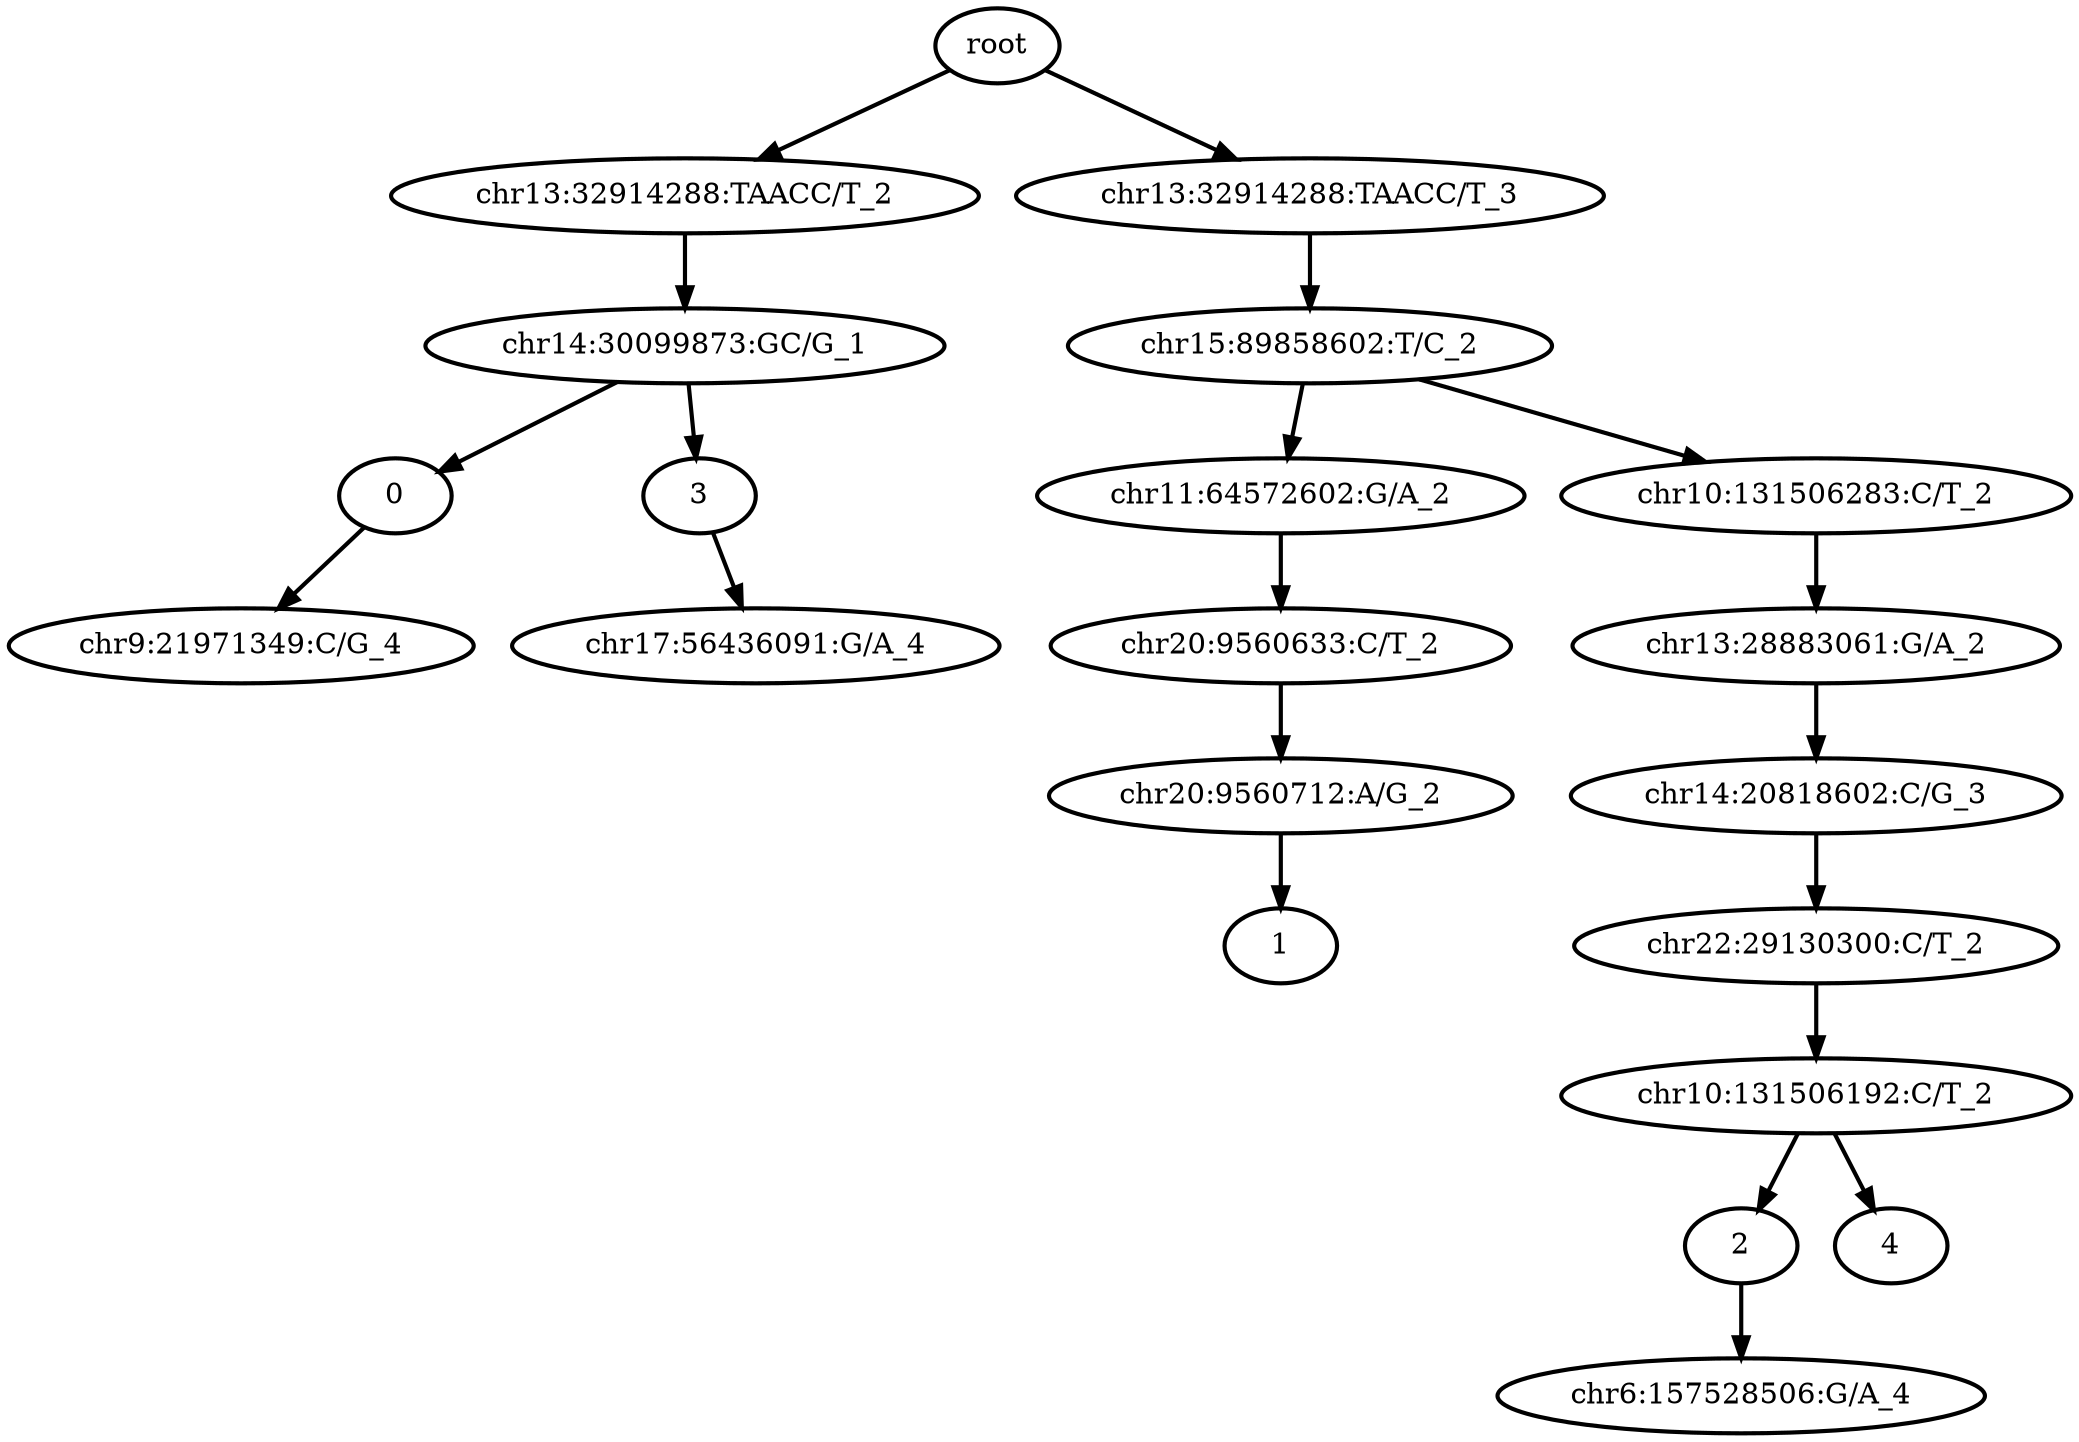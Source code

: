 digraph N {
	overlap="false"
	rankdir="TB"
	0 [label="root", style="bold"];
	1 [label="chr13:32914288:TAACC/T_2", style="bold"];
	2 [label="chr14:30099873:GC/G_1", style="bold"];
	3 [label="0", style="bold"];
	4 [label="chr13:32914288:TAACC/T_3", style="bold"];
	5 [label="chr15:89858602:T/C_2", style="bold"];
	6 [label="chr11:64572602:G/A_2", style="bold"];
	7 [label="chr20:9560633:C/T_2", style="bold"];
	8 [label="chr20:9560712:A/G_2", style="bold"];
	9 [label="1", style="bold"];
	10 [label="chr10:131506283:C/T_2", style="bold"];
	11 [label="chr13:28883061:G/A_2", style="bold"];
	12 [label="chr14:20818602:C/G_3", style="bold"];
	13 [label="chr22:29130300:C/T_2", style="bold"];
	14 [label="chr10:131506192:C/T_2", style="bold"];
	15 [label="2", style="bold"];
	16 [label="3", style="bold"];
	17 [label="4", style="bold"];
	18 [label="chr9:21971349:C/G_4", style="bold"];
	19 [label="chr6:157528506:G/A_4", style="bold"];
	20 [label="chr17:56436091:G/A_4", style="bold"];
	0 -> 1 [style="bold"];
	0 -> 4 [style="bold"];
	1 -> 2 [style="bold"];
	2 -> 3 [style="bold"];
	2 -> 16 [style="bold"];
	3 -> 18 [style="bold"];
	4 -> 5 [style="bold"];
	5 -> 6 [style="bold"];
	5 -> 10 [style="bold"];
	6 -> 7 [style="bold"];
	7 -> 8 [style="bold"];
	8 -> 9 [style="bold"];
	10 -> 11 [style="bold"];
	11 -> 12 [style="bold"];
	12 -> 13 [style="bold"];
	13 -> 14 [style="bold"];
	14 -> 15 [style="bold"];
	14 -> 17 [style="bold"];
	15 -> 19 [style="bold"];
	16 -> 20 [style="bold"];
}
